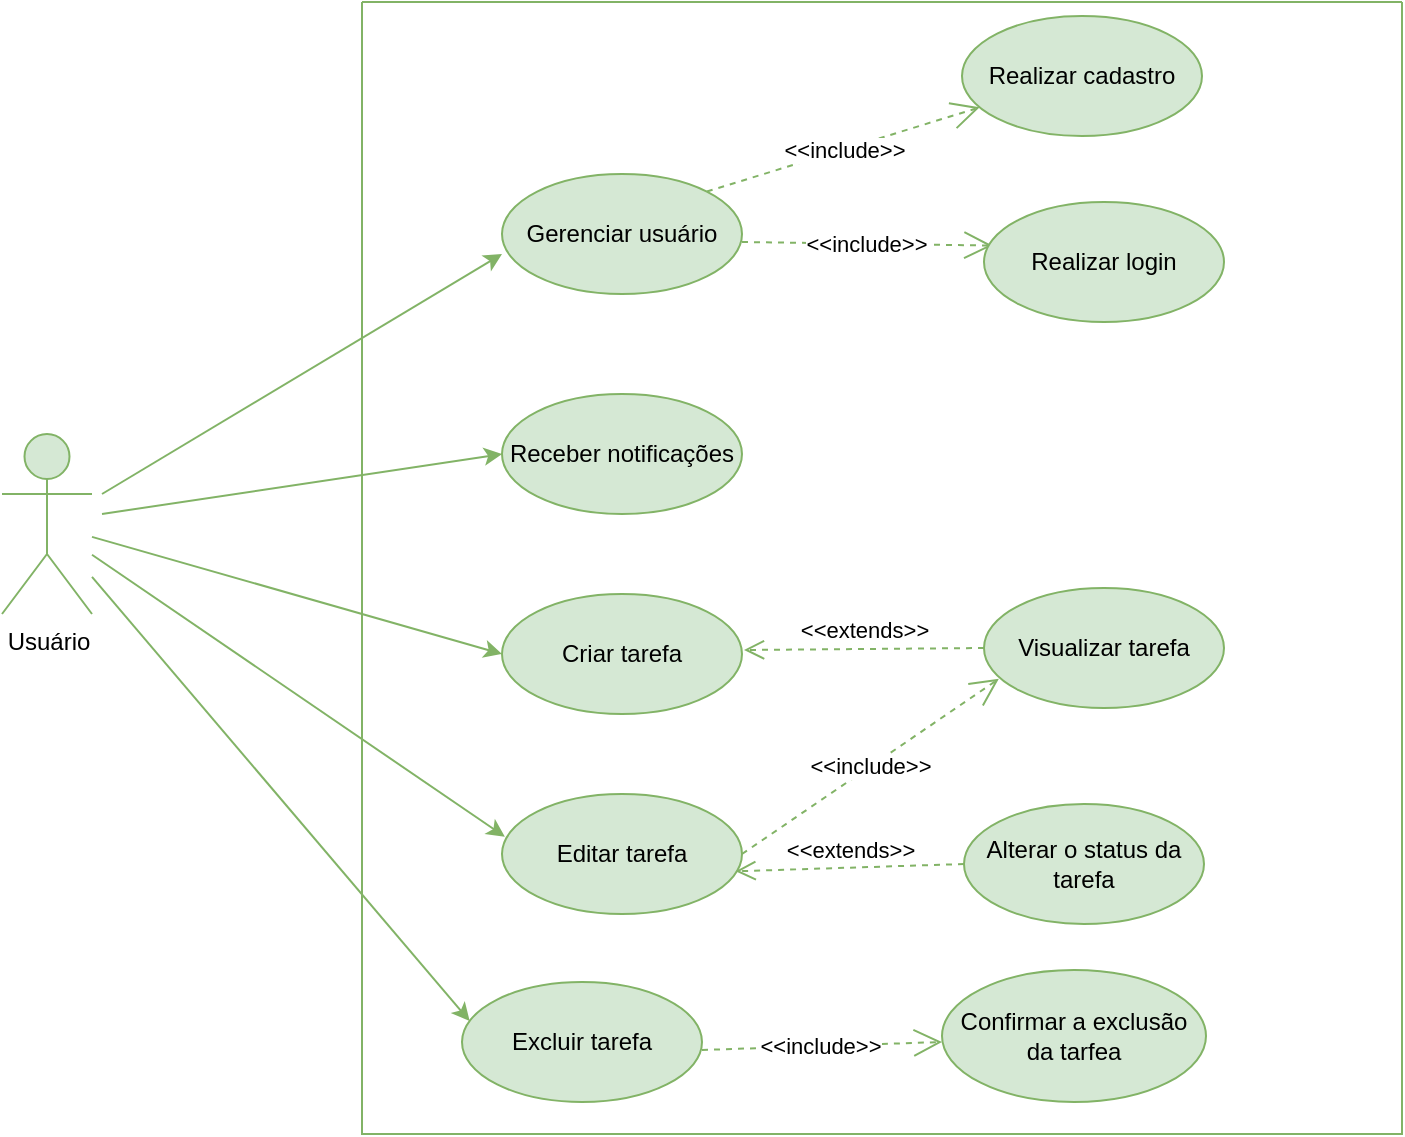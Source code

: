 <mxfile version="24.8.3">
  <diagram name="Page-1" id="tIp-bu4B926cYa7FjnG_">
    <mxGraphModel dx="2107" dy="1769" grid="1" gridSize="10" guides="1" tooltips="1" connect="1" arrows="1" fold="1" page="1" pageScale="1" pageWidth="850" pageHeight="1100" math="0" shadow="0">
      <root>
        <mxCell id="0" />
        <mxCell id="1" parent="0" />
        <mxCell id="HC5_enfKzyLUJwnpE826-1" value="Usuário" style="shape=umlActor;verticalLabelPosition=bottom;verticalAlign=top;html=1;outlineConnect=0;fillColor=#d5e8d4;strokeColor=#82b366;" parent="1" vertex="1">
          <mxGeometry x="-440" y="186" width="45" height="90" as="geometry" />
        </mxCell>
        <mxCell id="HC5_enfKzyLUJwnpE826-2" value="Gerenciar usuário" style="ellipse;whiteSpace=wrap;html=1;fillColor=#d5e8d4;strokeColor=#82b366;" parent="1" vertex="1">
          <mxGeometry x="-190" y="56" width="120" height="60" as="geometry" />
        </mxCell>
        <mxCell id="HC5_enfKzyLUJwnpE826-3" value="Realizar cadastro" style="ellipse;whiteSpace=wrap;html=1;fillColor=#d5e8d4;strokeColor=#82b366;" parent="1" vertex="1">
          <mxGeometry x="40" y="-23" width="120" height="60" as="geometry" />
        </mxCell>
        <mxCell id="HC5_enfKzyLUJwnpE826-4" value="Receber notificações" style="ellipse;whiteSpace=wrap;html=1;fillColor=#d5e8d4;strokeColor=#82b366;" parent="1" vertex="1">
          <mxGeometry x="-190" y="166" width="120" height="60" as="geometry" />
        </mxCell>
        <mxCell id="HC5_enfKzyLUJwnpE826-5" value="Criar tarefa" style="ellipse;whiteSpace=wrap;html=1;fillColor=#d5e8d4;strokeColor=#82b366;" parent="1" vertex="1">
          <mxGeometry x="-190" y="266" width="120" height="60" as="geometry" />
        </mxCell>
        <mxCell id="HC5_enfKzyLUJwnpE826-12" value="" style="endArrow=classic;html=1;rounded=0;entryX=0;entryY=0.667;entryDx=0;entryDy=0;entryPerimeter=0;fillColor=#d5e8d4;strokeColor=#82b366;" parent="1" target="HC5_enfKzyLUJwnpE826-2" edge="1">
          <mxGeometry width="50" height="50" relative="1" as="geometry">
            <mxPoint x="-390" y="216" as="sourcePoint" />
            <mxPoint x="-340" y="166" as="targetPoint" />
          </mxGeometry>
        </mxCell>
        <mxCell id="HC5_enfKzyLUJwnpE826-13" value="" style="endArrow=classic;html=1;rounded=0;entryX=0;entryY=0.5;entryDx=0;entryDy=0;fillColor=#d5e8d4;strokeColor=#82b366;" parent="1" target="HC5_enfKzyLUJwnpE826-4" edge="1">
          <mxGeometry width="50" height="50" relative="1" as="geometry">
            <mxPoint x="-390" y="226" as="sourcePoint" />
            <mxPoint x="-230" y="206" as="targetPoint" />
          </mxGeometry>
        </mxCell>
        <mxCell id="HC5_enfKzyLUJwnpE826-14" value="" style="endArrow=classic;html=1;rounded=0;entryX=0;entryY=0.5;entryDx=0;entryDy=0;fillColor=#d5e8d4;strokeColor=#82b366;" parent="1" source="HC5_enfKzyLUJwnpE826-1" target="HC5_enfKzyLUJwnpE826-5" edge="1">
          <mxGeometry width="50" height="50" relative="1" as="geometry">
            <mxPoint x="-380" y="236" as="sourcePoint" />
            <mxPoint x="-220" y="286" as="targetPoint" />
          </mxGeometry>
        </mxCell>
        <mxCell id="HC5_enfKzyLUJwnpE826-15" value="" style="endArrow=classic;html=1;rounded=0;entryX=0.012;entryY=0.356;entryDx=0;entryDy=0;entryPerimeter=0;fillColor=#d5e8d4;strokeColor=#82b366;" parent="1" source="HC5_enfKzyLUJwnpE826-1" target="HC5_enfKzyLUJwnpE826-18" edge="1">
          <mxGeometry width="50" height="50" relative="1" as="geometry">
            <mxPoint x="-370" y="316" as="sourcePoint" />
            <mxPoint x="-250" y="356" as="targetPoint" />
          </mxGeometry>
        </mxCell>
        <mxCell id="HC5_enfKzyLUJwnpE826-18" value="Editar tarefa" style="ellipse;whiteSpace=wrap;html=1;fillColor=#d5e8d4;strokeColor=#82b366;" parent="1" vertex="1">
          <mxGeometry x="-190" y="366" width="120" height="60" as="geometry" />
        </mxCell>
        <mxCell id="HC5_enfKzyLUJwnpE826-22" value="&amp;lt;&amp;lt;include&amp;gt;&amp;gt;" style="endArrow=open;endSize=12;dashed=1;html=1;rounded=0;entryX=0.062;entryY=0.757;entryDx=0;entryDy=0;entryPerimeter=0;exitX=1;exitY=0.5;exitDx=0;exitDy=0;fillColor=#d5e8d4;strokeColor=#82b366;" parent="1" source="HC5_enfKzyLUJwnpE826-18" target="HC5_enfKzyLUJwnpE826-17" edge="1">
          <mxGeometry x="-0.005" width="160" relative="1" as="geometry">
            <mxPoint x="-30" y="386" as="sourcePoint" />
            <mxPoint x="90" y="395" as="targetPoint" />
            <mxPoint as="offset" />
          </mxGeometry>
        </mxCell>
        <mxCell id="HC5_enfKzyLUJwnpE826-29" value="" style="swimlane;startSize=0;fillColor=#d5e8d4;strokeColor=#82b366;" parent="1" vertex="1">
          <mxGeometry x="-260" y="-30" width="520" height="566" as="geometry">
            <mxRectangle x="240" y="-10" width="50" height="40" as="alternateBounds" />
          </mxGeometry>
        </mxCell>
        <mxCell id="HC5_enfKzyLUJwnpE826-33" value="Excluir tarefa" style="ellipse;whiteSpace=wrap;html=1;fillColor=#d5e8d4;strokeColor=#82b366;" parent="HC5_enfKzyLUJwnpE826-29" vertex="1">
          <mxGeometry x="50" y="490" width="120" height="60" as="geometry" />
        </mxCell>
        <mxCell id="HC5_enfKzyLUJwnpE826-36" value="Confirmar a exclusão da tarfea" style="ellipse;whiteSpace=wrap;html=1;fillColor=#d5e8d4;strokeColor=#82b366;" parent="HC5_enfKzyLUJwnpE826-29" vertex="1">
          <mxGeometry x="290" y="484" width="132" height="66" as="geometry" />
        </mxCell>
        <mxCell id="HC5_enfKzyLUJwnpE826-25" value="Alterar o status da tarefa" style="ellipse;whiteSpace=wrap;html=1;fillColor=#d5e8d4;strokeColor=#82b366;" parent="HC5_enfKzyLUJwnpE826-29" vertex="1">
          <mxGeometry x="301" y="401" width="120" height="60" as="geometry" />
        </mxCell>
        <mxCell id="SBNmersMZkAzePCQshAH-1" value="&amp;lt;&amp;lt;extends&amp;gt;&amp;gt;" style="html=1;verticalAlign=bottom;endArrow=open;dashed=1;endSize=8;curved=0;rounded=0;exitX=0;exitY=0.5;exitDx=0;exitDy=0;fillColor=#d5e8d4;strokeColor=#82b366;" edge="1" parent="HC5_enfKzyLUJwnpE826-29" source="HC5_enfKzyLUJwnpE826-25">
          <mxGeometry relative="1" as="geometry">
            <mxPoint x="307" y="440.5" as="sourcePoint" />
            <mxPoint x="186.764" y="434.656" as="targetPoint" />
          </mxGeometry>
        </mxCell>
        <mxCell id="SBNmersMZkAzePCQshAH-2" value="&amp;lt;&amp;lt;extends&amp;gt;&amp;gt;" style="html=1;verticalAlign=bottom;endArrow=open;dashed=1;endSize=8;curved=0;rounded=0;exitX=0;exitY=0.5;exitDx=0;exitDy=0;entryX=1;entryY=0.333;entryDx=0;entryDy=0;entryPerimeter=0;fillColor=#d5e8d4;strokeColor=#82b366;" edge="1" parent="HC5_enfKzyLUJwnpE826-29">
          <mxGeometry relative="1" as="geometry">
            <mxPoint x="311" y="323" as="sourcePoint" />
            <mxPoint x="191" y="324" as="targetPoint" />
          </mxGeometry>
        </mxCell>
        <mxCell id="HC5_enfKzyLUJwnpE826-17" value="Visualizar tarefa" style="ellipse;whiteSpace=wrap;html=1;fillColor=#d5e8d4;strokeColor=#82b366;" parent="HC5_enfKzyLUJwnpE826-29" vertex="1">
          <mxGeometry x="311" y="293" width="120" height="60" as="geometry" />
        </mxCell>
        <mxCell id="SBNmersMZkAzePCQshAH-7" value="&amp;lt;&amp;lt;include&amp;gt;&amp;gt;" style="endArrow=open;endSize=12;dashed=1;html=1;rounded=0;exitX=1;exitY=0.5;exitDx=0;exitDy=0;fillColor=#d5e8d4;strokeColor=#82b366;" edge="1" parent="HC5_enfKzyLUJwnpE826-29">
          <mxGeometry x="-0.005" width="160" relative="1" as="geometry">
            <mxPoint x="170" y="524" as="sourcePoint" />
            <mxPoint x="290" y="520" as="targetPoint" />
            <mxPoint as="offset" />
          </mxGeometry>
        </mxCell>
        <mxCell id="SBNmersMZkAzePCQshAH-5" value="&amp;lt;&amp;lt;include&amp;gt;&amp;gt;" style="endArrow=open;endSize=12;dashed=1;html=1;rounded=0;entryX=0.035;entryY=0.363;entryDx=0;entryDy=0;entryPerimeter=0;exitX=1;exitY=0.5;exitDx=0;exitDy=0;fillColor=#d5e8d4;strokeColor=#82b366;" edge="1" parent="HC5_enfKzyLUJwnpE826-29" target="HC5_enfKzyLUJwnpE826-19">
          <mxGeometry width="160" relative="1" as="geometry">
            <mxPoint x="190" y="120" as="sourcePoint" />
            <mxPoint x="314" y="42" as="targetPoint" />
          </mxGeometry>
        </mxCell>
        <mxCell id="HC5_enfKzyLUJwnpE826-19" value="Realizar login" style="ellipse;whiteSpace=wrap;html=1;fillColor=#d5e8d4;strokeColor=#82b366;" parent="HC5_enfKzyLUJwnpE826-29" vertex="1">
          <mxGeometry x="311" y="100" width="120" height="60" as="geometry" />
        </mxCell>
        <mxCell id="HC5_enfKzyLUJwnpE826-34" value="" style="endArrow=classic;html=1;rounded=0;entryX=0.032;entryY=0.325;entryDx=0;entryDy=0;entryPerimeter=0;fillColor=#d5e8d4;strokeColor=#82b366;" parent="1" source="HC5_enfKzyLUJwnpE826-1" target="HC5_enfKzyLUJwnpE826-33" edge="1">
          <mxGeometry width="50" height="50" relative="1" as="geometry">
            <mxPoint x="-395" y="386" as="sourcePoint" />
            <mxPoint x="-345" y="336" as="targetPoint" />
          </mxGeometry>
        </mxCell>
        <mxCell id="SBNmersMZkAzePCQshAH-6" value="&amp;lt;&amp;lt;include&amp;gt;&amp;gt;" style="endArrow=open;endSize=12;dashed=1;html=1;rounded=0;exitX=1;exitY=0;exitDx=0;exitDy=0;fillColor=#d5e8d4;strokeColor=#82b366;" edge="1" parent="1" source="HC5_enfKzyLUJwnpE826-2" target="HC5_enfKzyLUJwnpE826-3">
          <mxGeometry width="160" relative="1" as="geometry">
            <mxPoint x="-100" y="40" as="sourcePoint" />
            <mxPoint x="18" y="70" as="targetPoint" />
          </mxGeometry>
        </mxCell>
      </root>
    </mxGraphModel>
  </diagram>
</mxfile>
